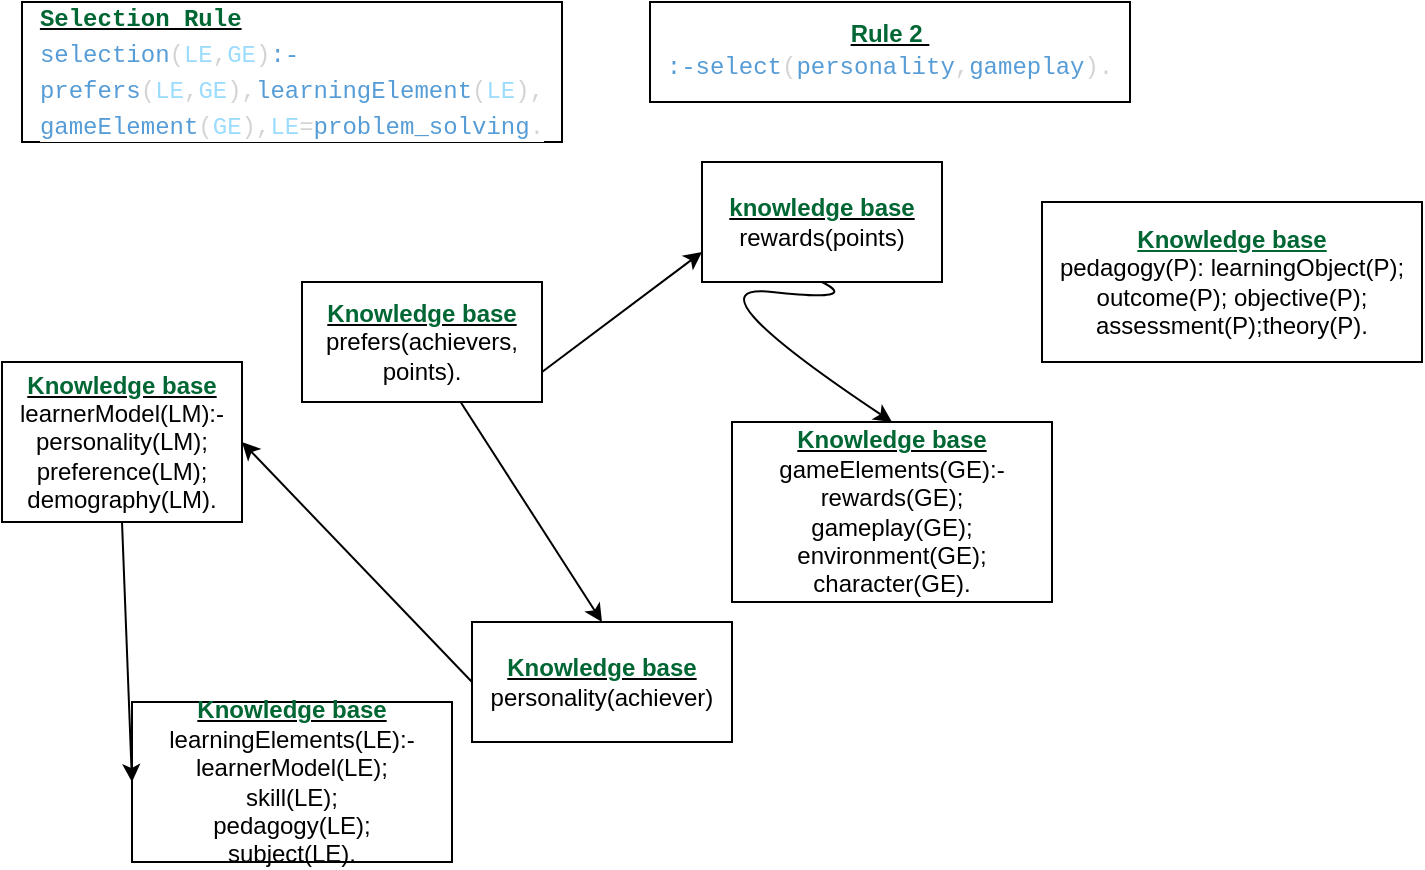 <mxfile version="16.5.3" type="github">
  <diagram id="4RjSWT0RKZWfSwgtfKOv" name="SystemReasoning">
    <mxGraphModel dx="946" dy="584" grid="1" gridSize="10" guides="1" tooltips="1" connect="1" arrows="1" fold="1" page="1" pageScale="1" pageWidth="827" pageHeight="1169" math="0" shadow="0">
      <root>
        <mxCell id="0" />
        <mxCell id="1" parent="0" />
        <mxCell id="TJ5iT2tm_MIIDxVGzSix-1" value="&lt;b&gt;&lt;u&gt;&lt;font color=&quot;#006633&quot;&gt;knowledge base&lt;/font&gt;&lt;/u&gt;&lt;/b&gt;&lt;br&gt;rewards(points)" style="rounded=0;whiteSpace=wrap;html=1;" vertex="1" parent="1">
          <mxGeometry x="440" y="130" width="120" height="60" as="geometry" />
        </mxCell>
        <mxCell id="TJ5iT2tm_MIIDxVGzSix-2" value="&lt;b&gt;&lt;u&gt;&lt;font color=&quot;#006633&quot;&gt;Knowledge base&lt;/font&gt;&lt;/u&gt;&lt;/b&gt;&lt;br&gt;gameElements(GE):-&lt;br&gt;rewards(GE);&lt;br&gt;gameplay(GE);&lt;br&gt;environment(GE);&lt;br&gt;character(GE)." style="rounded=0;whiteSpace=wrap;html=1;" vertex="1" parent="1">
          <mxGeometry x="455" y="260" width="160" height="90" as="geometry" />
        </mxCell>
        <mxCell id="TJ5iT2tm_MIIDxVGzSix-3" value="&lt;b&gt;&lt;u&gt;&lt;font color=&quot;#006633&quot;&gt;Knowledge base&lt;/font&gt;&lt;/u&gt;&lt;/b&gt;&lt;span&gt;&lt;br&gt;learningElements(LE):-&lt;/span&gt;&lt;br&gt;&lt;span&gt;learnerModel(LE);&lt;/span&gt;&lt;br&gt;&lt;span&gt;skill(LE);&lt;/span&gt;&lt;br&gt;&lt;span&gt;pedagogy(LE);&lt;/span&gt;&lt;br&gt;&lt;span&gt;subject(LE).&lt;/span&gt;" style="rounded=0;whiteSpace=wrap;html=1;" vertex="1" parent="1">
          <mxGeometry x="155" y="400" width="160" height="80" as="geometry" />
        </mxCell>
        <mxCell id="TJ5iT2tm_MIIDxVGzSix-4" value="&lt;b&gt;&lt;u&gt;&lt;font color=&quot;#006633&quot;&gt;Knowledge base&lt;/font&gt;&lt;/u&gt;&lt;/b&gt;&lt;br&gt;learnerModel(LM):-&lt;br&gt;personality(LM);&lt;br&gt;preference(LM);&lt;br&gt;demography(LM)." style="rounded=0;whiteSpace=wrap;html=1;" vertex="1" parent="1">
          <mxGeometry x="90" y="230" width="120" height="80" as="geometry" />
        </mxCell>
        <mxCell id="TJ5iT2tm_MIIDxVGzSix-5" value="&lt;font color=&quot;#006633&quot;&gt;&lt;b&gt;&lt;u&gt;Knowledge base&lt;/u&gt;&lt;/b&gt;&lt;/font&gt;&lt;br&gt;pedagogy(P):&amp;nbsp;learningObject(P);&lt;br&gt;outcome(P);&amp;nbsp;objective(P);&lt;br&gt;assessment(P);theory(P)." style="rounded=0;whiteSpace=wrap;html=1;" vertex="1" parent="1">
          <mxGeometry x="610" y="150" width="190" height="80" as="geometry" />
        </mxCell>
        <mxCell id="TJ5iT2tm_MIIDxVGzSix-6" value="&lt;b&gt;&lt;u&gt;&lt;font color=&quot;#006633&quot;&gt;Knowledge base&lt;/font&gt;&lt;/u&gt;&lt;/b&gt;&lt;br&gt;personality(achiever)" style="rounded=0;whiteSpace=wrap;html=1;" vertex="1" parent="1">
          <mxGeometry x="325" y="360" width="130" height="60" as="geometry" />
        </mxCell>
        <mxCell id="TJ5iT2tm_MIIDxVGzSix-7" value="" style="curved=1;endArrow=classic;html=1;rounded=0;exitX=0.5;exitY=1;exitDx=0;exitDy=0;entryX=0.5;entryY=0;entryDx=0;entryDy=0;" edge="1" parent="1" source="TJ5iT2tm_MIIDxVGzSix-1" target="TJ5iT2tm_MIIDxVGzSix-2">
          <mxGeometry width="50" height="50" relative="1" as="geometry">
            <mxPoint x="390" y="420" as="sourcePoint" />
            <mxPoint x="440" y="370" as="targetPoint" />
            <Array as="points">
              <mxPoint x="520" y="200" />
              <mxPoint x="430" y="190" />
            </Array>
          </mxGeometry>
        </mxCell>
        <mxCell id="TJ5iT2tm_MIIDxVGzSix-8" value="" style="endArrow=classic;html=1;rounded=0;exitX=0;exitY=0.5;exitDx=0;exitDy=0;entryX=1;entryY=0.5;entryDx=0;entryDy=0;" edge="1" parent="1" source="TJ5iT2tm_MIIDxVGzSix-6" target="TJ5iT2tm_MIIDxVGzSix-4">
          <mxGeometry width="50" height="50" relative="1" as="geometry">
            <mxPoint x="390" y="310" as="sourcePoint" />
            <mxPoint x="440" y="260" as="targetPoint" />
          </mxGeometry>
        </mxCell>
        <mxCell id="TJ5iT2tm_MIIDxVGzSix-9" value="" style="endArrow=classic;html=1;rounded=0;exitX=0.5;exitY=1;exitDx=0;exitDy=0;entryX=0;entryY=0.5;entryDx=0;entryDy=0;" edge="1" parent="1" source="TJ5iT2tm_MIIDxVGzSix-4" target="TJ5iT2tm_MIIDxVGzSix-3">
          <mxGeometry width="50" height="50" relative="1" as="geometry">
            <mxPoint x="390" y="310" as="sourcePoint" />
            <mxPoint x="440" y="260" as="targetPoint" />
          </mxGeometry>
        </mxCell>
        <mxCell id="TJ5iT2tm_MIIDxVGzSix-10" value="&lt;b&gt;&lt;u&gt;&lt;font color=&quot;#006633&quot;&gt;Knowledge base&lt;/font&gt;&lt;/u&gt;&lt;/b&gt;&lt;br&gt;prefers(achievers, points)." style="rounded=0;whiteSpace=wrap;html=1;" vertex="1" parent="1">
          <mxGeometry x="240" y="190" width="120" height="60" as="geometry" />
        </mxCell>
        <mxCell id="TJ5iT2tm_MIIDxVGzSix-11" value="&lt;div style=&quot;text-align: left ; font-family: &amp;#34;menlo&amp;#34; , &amp;#34;monaco&amp;#34; , &amp;#34;courier new&amp;#34; , monospace ; line-height: 18px&quot;&gt;&lt;span style=&quot;background-color: rgb(255 , 255 , 255)&quot;&gt;&lt;b&gt;&lt;u&gt;&lt;font color=&quot;#006633&quot;&gt;Selection Rule&lt;/font&gt;&lt;/u&gt;&lt;/b&gt;&lt;/span&gt;&lt;/div&gt;&lt;div style=&quot;text-align: left ; color: rgb(212 , 212 , 212) ; font-family: &amp;#34;menlo&amp;#34; , &amp;#34;monaco&amp;#34; , &amp;#34;courier new&amp;#34; , monospace ; line-height: 18px&quot;&gt;&lt;span style=&quot;background-color: rgb(255 , 255 , 255)&quot;&gt;&lt;span style=&quot;color: rgb(86 , 156 , 214)&quot;&gt;selection&lt;/span&gt;(&lt;span style=&quot;color: rgb(156 , 220 , 254)&quot;&gt;LE&lt;/span&gt;,&lt;span style=&quot;color: rgb(156 , 220 , 254)&quot;&gt;GE&lt;/span&gt;)&lt;span style=&quot;color: rgb(86 , 156 , 214)&quot;&gt;:-&lt;span style=&quot;white-space: pre&quot;&gt;	&lt;span style=&quot;white-space: pre&quot;&gt;	  &amp;nbsp;&lt;/span&gt;&lt;/span&gt;&lt;/span&gt;&lt;/span&gt;&lt;/div&gt;&lt;div style=&quot;color: rgb(212 , 212 , 212) ; font-family: &amp;#34;menlo&amp;#34; , &amp;#34;monaco&amp;#34; , &amp;#34;courier new&amp;#34; , monospace ; line-height: 18px&quot;&gt;&lt;span style=&quot;background-color: rgb(255 , 255 , 255)&quot;&gt;&lt;span style=&quot;color: rgb(86 , 156 , 214)&quot;&gt;prefers&lt;/span&gt;(&lt;span style=&quot;color: rgb(156 , 220 , 254)&quot;&gt;LE&lt;/span&gt;,&lt;span style=&quot;color: rgb(156 , 220 , 254)&quot;&gt;GE&lt;/span&gt;),&lt;span style=&quot;color: rgb(86 , 156 , 214)&quot;&gt;learningElement&lt;/span&gt;(&lt;span style=&quot;color: rgb(156 , 220 , 254)&quot;&gt;LE&lt;/span&gt;),&lt;/span&gt;&lt;/div&gt;&lt;div style=&quot;color: rgb(212 , 212 , 212) ; font-family: &amp;#34;menlo&amp;#34; , &amp;#34;monaco&amp;#34; , &amp;#34;courier new&amp;#34; , monospace ; line-height: 18px&quot;&gt;&lt;span style=&quot;background-color: rgb(255 , 255 , 255)&quot;&gt;&lt;span style=&quot;color: rgb(86 , 156 , 214)&quot;&gt;gameElement&lt;/span&gt;(&lt;span style=&quot;color: rgb(156 , 220 , 254)&quot;&gt;GE&lt;/span&gt;),&lt;span style=&quot;color: rgb(156 , 220 , 254)&quot;&gt;LE&lt;/span&gt;=&lt;span style=&quot;color: rgb(86 , 156 , 214)&quot;&gt;problem_solving&lt;/span&gt;.&lt;/span&gt;&lt;/div&gt;" style="rounded=0;whiteSpace=wrap;html=1;" vertex="1" parent="1">
          <mxGeometry x="100" y="50" width="270" height="70" as="geometry" />
        </mxCell>
        <mxCell id="TJ5iT2tm_MIIDxVGzSix-13" value="" style="endArrow=classic;html=1;rounded=1;exitX=1;exitY=0.75;exitDx=0;exitDy=0;entryX=0;entryY=0.75;entryDx=0;entryDy=0;" edge="1" parent="1" source="TJ5iT2tm_MIIDxVGzSix-10" target="TJ5iT2tm_MIIDxVGzSix-1">
          <mxGeometry width="50" height="50" relative="1" as="geometry">
            <mxPoint x="540" y="320" as="sourcePoint" />
            <mxPoint x="590" y="270" as="targetPoint" />
          </mxGeometry>
        </mxCell>
        <mxCell id="TJ5iT2tm_MIIDxVGzSix-14" value="" style="endArrow=classic;html=1;rounded=1;entryX=0.5;entryY=0;entryDx=0;entryDy=0;" edge="1" parent="1" source="TJ5iT2tm_MIIDxVGzSix-10" target="TJ5iT2tm_MIIDxVGzSix-6">
          <mxGeometry width="50" height="50" relative="1" as="geometry">
            <mxPoint x="540" y="320" as="sourcePoint" />
            <mxPoint x="590" y="270" as="targetPoint" />
          </mxGeometry>
        </mxCell>
        <mxCell id="TJ5iT2tm_MIIDxVGzSix-15" value="&lt;b style=&quot;color: rgb(0 , 0 , 0)&quot;&gt;&lt;u&gt;&lt;font color=&quot;#006633&quot;&gt;Rule 2&amp;nbsp;&lt;span style=&quot;background-color: rgb(255 , 255 , 255)&quot;&gt;&lt;br&gt;&lt;/span&gt;&lt;/font&gt;&lt;/u&gt;&lt;/b&gt;&lt;div style=&quot;color: rgb(212 , 212 , 212) ; font-family: &amp;#34;menlo&amp;#34; , &amp;#34;monaco&amp;#34; , &amp;#34;courier new&amp;#34; , monospace ; line-height: 18px&quot;&gt;&lt;span style=&quot;background-color: rgb(255 , 255 , 255)&quot;&gt;&lt;span style=&quot;color: rgb(86 , 156 , 214)&quot;&gt;:-select&lt;/span&gt;(&lt;span style=&quot;color: rgb(86 , 156 , 214)&quot;&gt;personality&lt;/span&gt;,&lt;span style=&quot;color: rgb(86 , 156 , 214)&quot;&gt;gameplay&lt;/span&gt;).&lt;/span&gt;&lt;/div&gt;" style="rounded=0;whiteSpace=wrap;html=1;labelBackgroundColor=#FFFFFF;fontColor=#006633;" vertex="1" parent="1">
          <mxGeometry x="414" y="50" width="240" height="50" as="geometry" />
        </mxCell>
      </root>
    </mxGraphModel>
  </diagram>
</mxfile>
